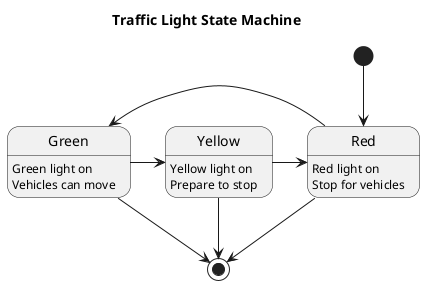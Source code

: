 @startuml
title Traffic Light State Machine

[*] --> Red
Red --> [*]
Red : Red light on
Red : Stop for vehicles

Red -> Green
Green --> [*]
Green : Green light on
Green : Vehicles can move

Green -> Yellow
Yellow --> [*]
Yellow : Yellow light on
Yellow : Prepare to stop

Yellow -> Red

@enduml
